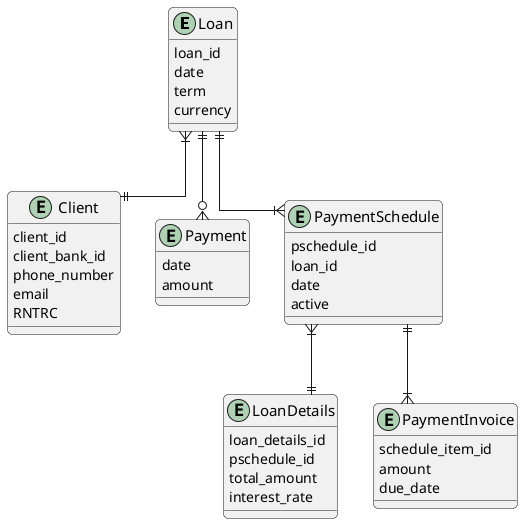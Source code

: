 @startuml
skinparam linetype ortho
skinparam roundcorner 10
skinparam classFontSize 15


entity "Loan" as loan {
    loan_id
    date
    term
    currency
}

entity "LoanDetails" as loan_details {
    loan_details_id
    pschedule_id
    total_amount
    interest_rate
}
entity "Client" as client {
    client_id
    client_bank_id
    phone_number
    email
    RNTRC
}
entity "Payment" as payment {
    date
    amount
}
entity "PaymentSchedule" as pschedule {
    pschedule_id
    loan_id
    date
    active
}
entity "PaymentInvoice" as invoice {
    schedule_item_id
    amount
    due_date
}

loan ||--|{ pschedule
loan }|--|| client
loan ||--o{ payment
pschedule }|--|| loan_details
pschedule ||--|{ invoice

@enduml